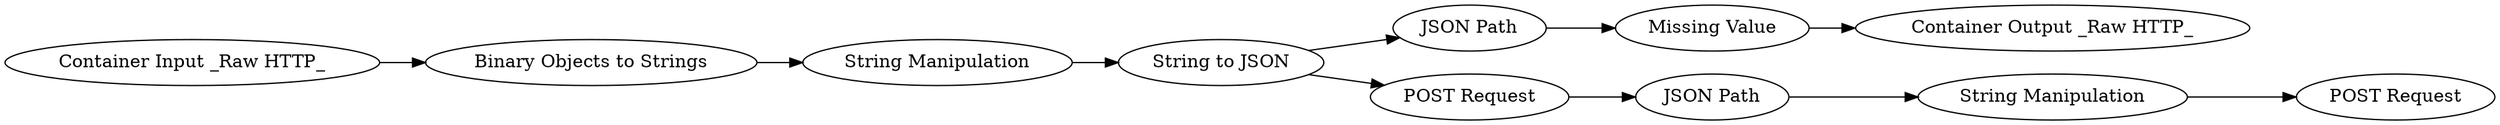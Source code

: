 digraph {
	1 [label="Container Input _Raw HTTP_"]
	2 [label="Container Output _Raw HTTP_"]
	3 [label="Binary Objects to Strings"]
	4 [label="String to JSON"]
	5 [label="JSON Path"]
	21 [label="Missing Value"]
	26 [label="String Manipulation"]
	27 [label="JSON Path"]
	28 [label="POST Request"]
	29 [label="POST Request"]
	31 [label="String Manipulation"]
	1 -> 3
	3 -> 31
	4 -> 5
	4 -> 29
	5 -> 21
	21 -> 2
	26 -> 28
	27 -> 26
	29 -> 27
	31 -> 4
	rankdir=LR
}
